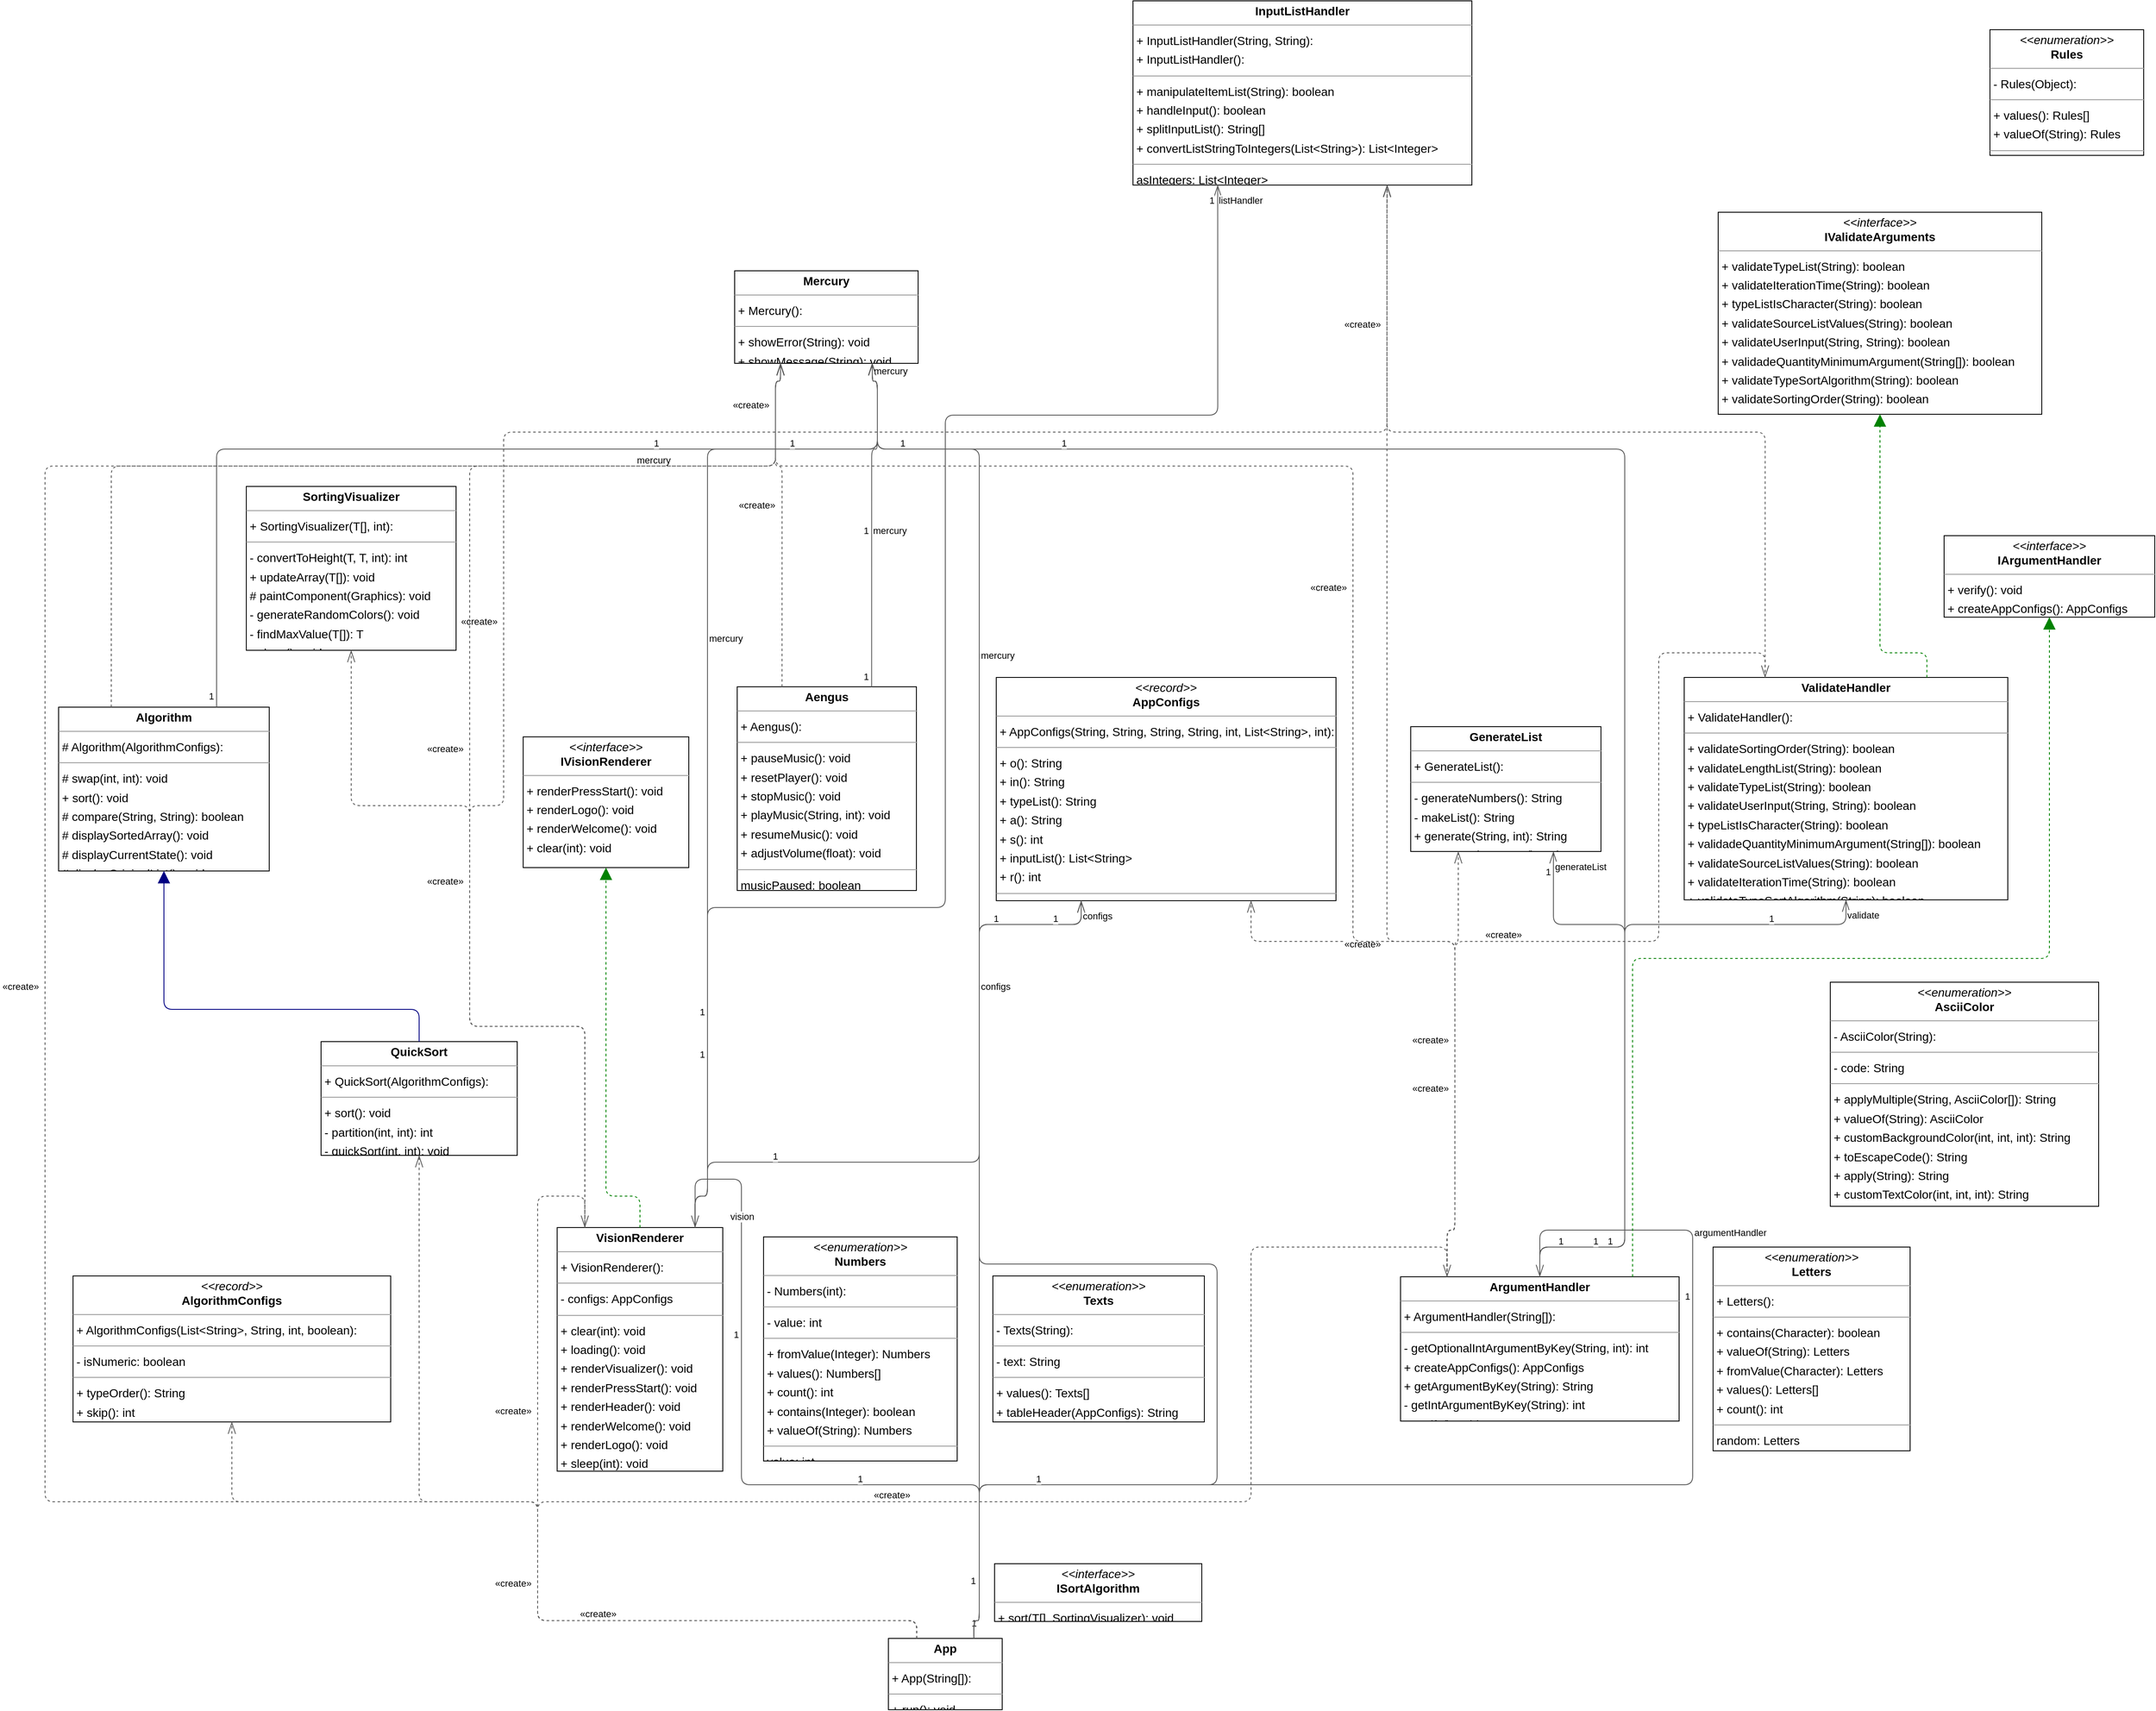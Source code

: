 <mxGraphModel dx="0" dy="0" grid="1" gridSize="10" guides="1" tooltips="1" connect="1" arrows="1" fold="1" page="0" pageScale="1" background="none" math="0" shadow="0">
  <root>
    <mxCell id="0" />
    <mxCell id="1" parent="0" />
    <mxCell id="node6" parent="1" vertex="1" value="&lt;p style=&quot;margin:0px;margin-top:4px;text-align:center;&quot;&gt;&lt;b&gt;Aengus&lt;/b&gt;&lt;/p&gt;&lt;hr size=&quot;1&quot;/&gt;&lt;p style=&quot;margin:0 0 0 4px;line-height:1.6;&quot;&gt;+ Aengus(): &lt;/p&gt;&lt;hr size=&quot;1&quot;/&gt;&lt;p style=&quot;margin:0 0 0 4px;line-height:1.6;&quot;&gt;+ pauseMusic(): void&lt;br/&gt;+ resetPlayer(): void&lt;br/&gt;+ stopMusic(): void&lt;br/&gt;+ playMusic(String, int): void&lt;br/&gt;+ resumeMusic(): void&lt;br/&gt;+ adjustVolume(float): void&lt;/p&gt;&lt;hr size=&quot;1&quot;/&gt;&lt;p style=&quot;margin:0 0 0 4px;line-height:1.6;&quot;&gt; musicPaused: boolean&lt;br/&gt; musicPlaying: boolean&lt;/p&gt;" style="verticalAlign=top;align=left;overflow=fill;fontSize=14;fontFamily=Helvetica;html=1;rounded=0;shadow=0;comic=0;labelBackgroundColor=none;strokeWidth=1;">
      <mxGeometry x="599" y="665" width="211" height="240" as="geometry" />
    </mxCell>
    <mxCell id="node12" parent="1" vertex="1" value="&lt;p style=&quot;margin:0px;margin-top:4px;text-align:center;&quot;&gt;&lt;b&gt;Algorithm&lt;/b&gt;&lt;/p&gt;&lt;hr size=&quot;1&quot;/&gt;&lt;p style=&quot;margin:0 0 0 4px;line-height:1.6;&quot;&gt;# Algorithm(AlgorithmConfigs): &lt;/p&gt;&lt;hr size=&quot;1&quot;/&gt;&lt;p style=&quot;margin:0 0 0 4px;line-height:1.6;&quot;&gt;# swap(int, int): void&lt;br/&gt;+ sort(): void&lt;br/&gt;# compare(String, String): boolean&lt;br/&gt;# displaySortedArray(): void&lt;br/&gt;# displayCurrentState(): void&lt;br/&gt;# displayOriginalList(): void&lt;/p&gt;" style="verticalAlign=top;align=left;overflow=fill;fontSize=14;fontFamily=Helvetica;html=1;rounded=0;shadow=0;comic=0;labelBackgroundColor=none;strokeWidth=1;">
      <mxGeometry x="-200" y="689" width="248" height="193" as="geometry" />
    </mxCell>
    <mxCell id="node13" parent="1" vertex="1" value="&lt;p style=&quot;margin:0px;margin-top:4px;text-align:center;&quot;&gt;&lt;i&gt;&amp;lt;&amp;lt;record&amp;gt;&amp;gt;&lt;/i&gt;&lt;br/&gt;&lt;b&gt;AlgorithmConfigs&lt;/b&gt;&lt;/p&gt;&lt;hr size=&quot;1&quot;/&gt;&lt;p style=&quot;margin:0 0 0 4px;line-height:1.6;&quot;&gt;+ AlgorithmConfigs(List&amp;lt;String&amp;gt;, String, int, boolean): &lt;/p&gt;&lt;hr size=&quot;1&quot;/&gt;&lt;p style=&quot;margin:0 0 0 4px;line-height:1.6;&quot;&gt;- isNumeric: boolean&lt;/p&gt;&lt;hr size=&quot;1&quot;/&gt;&lt;p style=&quot;margin:0 0 0 4px;line-height:1.6;&quot;&gt;+ typeOrder(): String&lt;br/&gt;+ skip(): int&lt;br/&gt;+ elements(): List&amp;lt;String&amp;gt;&lt;/p&gt;&lt;hr size=&quot;1&quot;/&gt;&lt;p style=&quot;margin:0 0 0 4px;line-height:1.6;&quot;&gt; isNumeric: boolean&lt;/p&gt;" style="verticalAlign=top;align=left;overflow=fill;fontSize=14;fontFamily=Helvetica;html=1;rounded=0;shadow=0;comic=0;labelBackgroundColor=none;strokeWidth=1;">
      <mxGeometry x="-183" y="1359" width="374" height="172" as="geometry" />
    </mxCell>
    <mxCell id="node5" parent="1" vertex="1" value="&lt;p style=&quot;margin:0px;margin-top:4px;text-align:center;&quot;&gt;&lt;b&gt;App&lt;/b&gt;&lt;/p&gt;&lt;hr size=&quot;1&quot;/&gt;&lt;p style=&quot;margin:0 0 0 4px;line-height:1.6;&quot;&gt;+ App(String[]): &lt;/p&gt;&lt;hr size=&quot;1&quot;/&gt;&lt;p style=&quot;margin:0 0 0 4px;line-height:1.6;&quot;&gt;+ run(): void&lt;/p&gt;" style="verticalAlign=top;align=left;overflow=fill;fontSize=14;fontFamily=Helvetica;html=1;rounded=0;shadow=0;comic=0;labelBackgroundColor=none;strokeWidth=1;">
      <mxGeometry x="777" y="1786" width="134" height="84" as="geometry" />
    </mxCell>
    <mxCell id="node10" parent="1" vertex="1" value="&lt;p style=&quot;margin:0px;margin-top:4px;text-align:center;&quot;&gt;&lt;i&gt;&amp;lt;&amp;lt;record&amp;gt;&amp;gt;&lt;/i&gt;&lt;br/&gt;&lt;b&gt;AppConfigs&lt;/b&gt;&lt;/p&gt;&lt;hr size=&quot;1&quot;/&gt;&lt;p style=&quot;margin:0 0 0 4px;line-height:1.6;&quot;&gt;+ AppConfigs(String, String, String, String, int, List&amp;lt;String&amp;gt;, int): &lt;/p&gt;&lt;hr size=&quot;1&quot;/&gt;&lt;p style=&quot;margin:0 0 0 4px;line-height:1.6;&quot;&gt;+ o(): String&lt;br/&gt;+ in(): String&lt;br/&gt;+ typeList(): String&lt;br/&gt;+ a(): String&lt;br/&gt;+ s(): int&lt;br/&gt;+ inputList(): List&amp;lt;String&amp;gt;&lt;br/&gt;+ r(): int&lt;/p&gt;&lt;hr size=&quot;1&quot;/&gt;&lt;p style=&quot;margin:0 0 0 4px;line-height:1.6;&quot;&gt; typeListName: String&lt;br/&gt; algorithmName: String&lt;/p&gt;" style="verticalAlign=top;align=left;overflow=fill;fontSize=14;fontFamily=Helvetica;html=1;rounded=0;shadow=0;comic=0;labelBackgroundColor=none;strokeWidth=1;">
      <mxGeometry x="904" y="654" width="400" height="263" as="geometry" />
    </mxCell>
    <mxCell id="node9" parent="1" vertex="1" value="&lt;p style=&quot;margin:0px;margin-top:4px;text-align:center;&quot;&gt;&lt;b&gt;ArgumentHandler&lt;/b&gt;&lt;/p&gt;&lt;hr size=&quot;1&quot;/&gt;&lt;p style=&quot;margin:0 0 0 4px;line-height:1.6;&quot;&gt;+ ArgumentHandler(String[]): &lt;/p&gt;&lt;hr size=&quot;1&quot;/&gt;&lt;p style=&quot;margin:0 0 0 4px;line-height:1.6;&quot;&gt;- getOptionalIntArgumentByKey(String, int): int&lt;br/&gt;+ createAppConfigs(): AppConfigs&lt;br/&gt;+ getArgumentByKey(String): String&lt;br/&gt;- getIntArgumentByKey(String): int&lt;br/&gt;+ verify(): void&lt;/p&gt;" style="verticalAlign=top;align=left;overflow=fill;fontSize=14;fontFamily=Helvetica;html=1;rounded=0;shadow=0;comic=0;labelBackgroundColor=none;strokeWidth=1;">
      <mxGeometry x="1380" y="1360" width="328" height="170" as="geometry" />
    </mxCell>
    <mxCell id="node3" parent="1" vertex="1" value="&lt;p style=&quot;margin:0px;margin-top:4px;text-align:center;&quot;&gt;&lt;i&gt;&amp;lt;&amp;lt;enumeration&amp;gt;&amp;gt;&lt;/i&gt;&lt;br/&gt;&lt;b&gt;AsciiColor&lt;/b&gt;&lt;/p&gt;&lt;hr size=&quot;1&quot;/&gt;&lt;p style=&quot;margin:0 0 0 4px;line-height:1.6;&quot;&gt;- AsciiColor(String): &lt;/p&gt;&lt;hr size=&quot;1&quot;/&gt;&lt;p style=&quot;margin:0 0 0 4px;line-height:1.6;&quot;&gt;- code: String&lt;/p&gt;&lt;hr size=&quot;1&quot;/&gt;&lt;p style=&quot;margin:0 0 0 4px;line-height:1.6;&quot;&gt;+ applyMultiple(String, AsciiColor[]): String&lt;br/&gt;+ valueOf(String): AsciiColor&lt;br/&gt;+ customBackgroundColor(int, int, int): String&lt;br/&gt;+ toEscapeCode(): String&lt;br/&gt;+ apply(String): String&lt;br/&gt;+ customTextColor(int, int, int): String&lt;br/&gt;+ values(): AsciiColor[]&lt;/p&gt;&lt;hr size=&quot;1&quot;/&gt;&lt;p style=&quot;margin:0 0 0 4px;line-height:1.6;&quot;&gt; code: String&lt;/p&gt;" style="verticalAlign=top;align=left;overflow=fill;fontSize=14;fontFamily=Helvetica;html=1;rounded=0;shadow=0;comic=0;labelBackgroundColor=none;strokeWidth=1;">
      <mxGeometry x="1886" y="1013" width="316" height="264" as="geometry" />
    </mxCell>
    <mxCell id="node18" parent="1" vertex="1" value="&lt;p style=&quot;margin:0px;margin-top:4px;text-align:center;&quot;&gt;&lt;b&gt;GenerateList&lt;/b&gt;&lt;/p&gt;&lt;hr size=&quot;1&quot;/&gt;&lt;p style=&quot;margin:0 0 0 4px;line-height:1.6;&quot;&gt;+ GenerateList(): &lt;/p&gt;&lt;hr size=&quot;1&quot;/&gt;&lt;p style=&quot;margin:0 0 0 4px;line-height:1.6;&quot;&gt;- generateNumbers(): String&lt;br/&gt;- makeList(): String&lt;br/&gt;+ generate(String, int): String&lt;br/&gt;- generateCharacters(): String&lt;/p&gt;" style="verticalAlign=top;align=left;overflow=fill;fontSize=14;fontFamily=Helvetica;html=1;rounded=0;shadow=0;comic=0;labelBackgroundColor=none;strokeWidth=1;">
      <mxGeometry x="1392" y="712" width="224" height="147" as="geometry" />
    </mxCell>
    <mxCell id="node15" parent="1" vertex="1" value="&lt;p style=&quot;margin:0px;margin-top:4px;text-align:center;&quot;&gt;&lt;i&gt;&amp;lt;&amp;lt;interface&amp;gt;&amp;gt;&lt;/i&gt;&lt;br/&gt;&lt;b&gt;IArgumentHandler&lt;/b&gt;&lt;/p&gt;&lt;hr size=&quot;1&quot;/&gt;&lt;p style=&quot;margin:0 0 0 4px;line-height:1.6;&quot;&gt;+ verify(): void&lt;br/&gt;+ createAppConfigs(): AppConfigs&lt;/p&gt;" style="verticalAlign=top;align=left;overflow=fill;fontSize=14;fontFamily=Helvetica;html=1;rounded=0;shadow=0;comic=0;labelBackgroundColor=none;strokeWidth=1;">
      <mxGeometry x="2020" y="487" width="248" height="96" as="geometry" />
    </mxCell>
    <mxCell id="node19" parent="1" vertex="1" value="&lt;p style=&quot;margin:0px;margin-top:4px;text-align:center;&quot;&gt;&lt;i&gt;&amp;lt;&amp;lt;interface&amp;gt;&amp;gt;&lt;/i&gt;&lt;br/&gt;&lt;b&gt;ISortAlgorithm&lt;T&gt;&lt;/b&gt;&lt;/p&gt;&lt;hr size=&quot;1&quot;/&gt;&lt;p style=&quot;margin:0 0 0 4px;line-height:1.6;&quot;&gt;+ sort(T[], SortingVisualizer): void&lt;/p&gt;" style="verticalAlign=top;align=left;overflow=fill;fontSize=14;fontFamily=Helvetica;html=1;rounded=0;shadow=0;comic=0;labelBackgroundColor=none;strokeWidth=1;">
      <mxGeometry x="902" y="1698" width="244" height="68" as="geometry" />
    </mxCell>
    <mxCell id="node1" parent="1" vertex="1" value="&lt;p style=&quot;margin:0px;margin-top:4px;text-align:center;&quot;&gt;&lt;i&gt;&amp;lt;&amp;lt;interface&amp;gt;&amp;gt;&lt;/i&gt;&lt;br/&gt;&lt;b&gt;IValidateArguments&lt;/b&gt;&lt;/p&gt;&lt;hr size=&quot;1&quot;/&gt;&lt;p style=&quot;margin:0 0 0 4px;line-height:1.6;&quot;&gt;+ validateTypeList(String): boolean&lt;br/&gt;+ validateIterationTime(String): boolean&lt;br/&gt;+ typeListIsCharacter(String): boolean&lt;br/&gt;+ validateSourceListValues(String): boolean&lt;br/&gt;+ validateUserInput(String, String): boolean&lt;br/&gt;+ validadeQuantityMinimumArgument(String[]): boolean&lt;br/&gt;+ validateTypeSortAlgorithm(String): boolean&lt;br/&gt;+ validateSortingOrder(String): boolean&lt;br/&gt;+ validateLengthList(String): boolean&lt;/p&gt;" style="verticalAlign=top;align=left;overflow=fill;fontSize=14;fontFamily=Helvetica;html=1;rounded=0;shadow=0;comic=0;labelBackgroundColor=none;strokeWidth=1;">
      <mxGeometry x="1754" y="106" width="381" height="238" as="geometry" />
    </mxCell>
    <mxCell id="node7" parent="1" vertex="1" value="&lt;p style=&quot;margin:0px;margin-top:4px;text-align:center;&quot;&gt;&lt;i&gt;&amp;lt;&amp;lt;interface&amp;gt;&amp;gt;&lt;/i&gt;&lt;br/&gt;&lt;b&gt;IVisionRenderer&lt;/b&gt;&lt;/p&gt;&lt;hr size=&quot;1&quot;/&gt;&lt;p style=&quot;margin:0 0 0 4px;line-height:1.6;&quot;&gt;+ renderPressStart(): void&lt;br/&gt;+ renderLogo(): void&lt;br/&gt;+ renderWelcome(): void&lt;br/&gt;+ clear(int): void&lt;/p&gt;" style="verticalAlign=top;align=left;overflow=fill;fontSize=14;fontFamily=Helvetica;html=1;rounded=0;shadow=0;comic=0;labelBackgroundColor=none;strokeWidth=1;">
      <mxGeometry x="347" y="724" width="195" height="154" as="geometry" />
    </mxCell>
    <mxCell id="node17" parent="1" vertex="1" value="&lt;p style=&quot;margin:0px;margin-top:4px;text-align:center;&quot;&gt;&lt;b&gt;InputListHandler&lt;/b&gt;&lt;/p&gt;&lt;hr size=&quot;1&quot;/&gt;&lt;p style=&quot;margin:0 0 0 4px;line-height:1.6;&quot;&gt;+ InputListHandler(String, String): &lt;br/&gt;+ InputListHandler(): &lt;/p&gt;&lt;hr size=&quot;1&quot;/&gt;&lt;p style=&quot;margin:0 0 0 4px;line-height:1.6;&quot;&gt;+ manipulateItemList(String): boolean&lt;br/&gt;+ handleInput(): boolean&lt;br/&gt;+ splitInputList(): String[]&lt;br/&gt;+ convertListStringToIntegers(List&amp;lt;String&amp;gt;): List&amp;lt;Integer&amp;gt;&lt;/p&gt;&lt;hr size=&quot;1&quot;/&gt;&lt;p style=&quot;margin:0 0 0 4px;line-height:1.6;&quot;&gt; asIntegers: List&amp;lt;Integer&amp;gt;&lt;br/&gt; asString: List&amp;lt;String&amp;gt;&lt;/p&gt;" style="verticalAlign=top;align=left;overflow=fill;fontSize=14;fontFamily=Helvetica;html=1;rounded=0;shadow=0;comic=0;labelBackgroundColor=none;strokeWidth=1;">
      <mxGeometry x="1065" y="-143" width="399" height="217" as="geometry" />
    </mxCell>
    <mxCell id="node4" parent="1" vertex="1" value="&lt;p style=&quot;margin:0px;margin-top:4px;text-align:center;&quot;&gt;&lt;i&gt;&amp;lt;&amp;lt;enumeration&amp;gt;&amp;gt;&lt;/i&gt;&lt;br/&gt;&lt;b&gt;Letters&lt;/b&gt;&lt;/p&gt;&lt;hr size=&quot;1&quot;/&gt;&lt;p style=&quot;margin:0 0 0 4px;line-height:1.6;&quot;&gt;+ Letters(): &lt;/p&gt;&lt;hr size=&quot;1&quot;/&gt;&lt;p style=&quot;margin:0 0 0 4px;line-height:1.6;&quot;&gt;+ contains(Character): boolean&lt;br/&gt;+ valueOf(String): Letters&lt;br/&gt;+ fromValue(Character): Letters&lt;br/&gt;+ values(): Letters[]&lt;br/&gt;+ count(): int&lt;/p&gt;&lt;hr size=&quot;1&quot;/&gt;&lt;p style=&quot;margin:0 0 0 4px;line-height:1.6;&quot;&gt; random: Letters&lt;br/&gt; array: Letters[]&lt;br/&gt; value: Character&lt;/p&gt;" style="verticalAlign=top;align=left;overflow=fill;fontSize=14;fontFamily=Helvetica;html=1;rounded=0;shadow=0;comic=0;labelBackgroundColor=none;strokeWidth=1;">
      <mxGeometry x="1748" y="1325" width="232" height="240" as="geometry" />
    </mxCell>
    <mxCell id="node11" parent="1" vertex="1" value="&lt;p style=&quot;margin:0px;margin-top:4px;text-align:center;&quot;&gt;&lt;b&gt;Mercury&lt;/b&gt;&lt;/p&gt;&lt;hr size=&quot;1&quot;/&gt;&lt;p style=&quot;margin:0 0 0 4px;line-height:1.6;&quot;&gt;+ Mercury(): &lt;/p&gt;&lt;hr size=&quot;1&quot;/&gt;&lt;p style=&quot;margin:0 0 0 4px;line-height:1.6;&quot;&gt;+ showError(String): void&lt;br/&gt;+ showMessage(String): void&lt;/p&gt;" style="verticalAlign=top;align=left;overflow=fill;fontSize=14;fontFamily=Helvetica;html=1;rounded=0;shadow=0;comic=0;labelBackgroundColor=none;strokeWidth=1;">
      <mxGeometry x="596" y="175" width="216" height="109" as="geometry" />
    </mxCell>
    <mxCell id="node20" parent="1" vertex="1" value="&lt;p style=&quot;margin:0px;margin-top:4px;text-align:center;&quot;&gt;&lt;i&gt;&amp;lt;&amp;lt;enumeration&amp;gt;&amp;gt;&lt;/i&gt;&lt;br/&gt;&lt;b&gt;Numbers&lt;/b&gt;&lt;/p&gt;&lt;hr size=&quot;1&quot;/&gt;&lt;p style=&quot;margin:0 0 0 4px;line-height:1.6;&quot;&gt;- Numbers(int): &lt;/p&gt;&lt;hr size=&quot;1&quot;/&gt;&lt;p style=&quot;margin:0 0 0 4px;line-height:1.6;&quot;&gt;- value: int&lt;/p&gt;&lt;hr size=&quot;1&quot;/&gt;&lt;p style=&quot;margin:0 0 0 4px;line-height:1.6;&quot;&gt;+ fromValue(Integer): Numbers&lt;br/&gt;+ values(): Numbers[]&lt;br/&gt;+ count(): int&lt;br/&gt;+ contains(Integer): boolean&lt;br/&gt;+ valueOf(String): Numbers&lt;/p&gt;&lt;hr size=&quot;1&quot;/&gt;&lt;p style=&quot;margin:0 0 0 4px;line-height:1.6;&quot;&gt; value: int&lt;br/&gt; array: Numbers[]&lt;br/&gt; random: Numbers&lt;/p&gt;" style="verticalAlign=top;align=left;overflow=fill;fontSize=14;fontFamily=Helvetica;html=1;rounded=0;shadow=0;comic=0;labelBackgroundColor=none;strokeWidth=1;">
      <mxGeometry x="630" y="1313" width="228" height="264" as="geometry" />
    </mxCell>
    <mxCell id="node2" parent="1" vertex="1" value="&lt;p style=&quot;margin:0px;margin-top:4px;text-align:center;&quot;&gt;&lt;b&gt;QuickSort&lt;/b&gt;&lt;/p&gt;&lt;hr size=&quot;1&quot;/&gt;&lt;p style=&quot;margin:0 0 0 4px;line-height:1.6;&quot;&gt;+ QuickSort(AlgorithmConfigs): &lt;/p&gt;&lt;hr size=&quot;1&quot;/&gt;&lt;p style=&quot;margin:0 0 0 4px;line-height:1.6;&quot;&gt;+ sort(): void&lt;br/&gt;- partition(int, int): int&lt;br/&gt;- quickSort(int, int): void&lt;/p&gt;" style="verticalAlign=top;align=left;overflow=fill;fontSize=14;fontFamily=Helvetica;html=1;rounded=0;shadow=0;comic=0;labelBackgroundColor=none;strokeWidth=1;">
      <mxGeometry x="109" y="1083" width="231" height="134" as="geometry" />
    </mxCell>
    <mxCell id="node16" parent="1" vertex="1" value="&lt;p style=&quot;margin:0px;margin-top:4px;text-align:center;&quot;&gt;&lt;i&gt;&amp;lt;&amp;lt;enumeration&amp;gt;&amp;gt;&lt;/i&gt;&lt;br/&gt;&lt;b&gt;Rules&lt;/b&gt;&lt;/p&gt;&lt;hr size=&quot;1&quot;/&gt;&lt;p style=&quot;margin:0 0 0 4px;line-height:1.6;&quot;&gt;- Rules(Object): &lt;/p&gt;&lt;hr size=&quot;1&quot;/&gt;&lt;p style=&quot;margin:0 0 0 4px;line-height:1.6;&quot;&gt;+ values(): Rules[]&lt;br/&gt;+ valueOf(String): Rules&lt;/p&gt;&lt;hr size=&quot;1&quot;/&gt;&lt;p style=&quot;margin:0 0 0 4px;line-height:1.6;&quot;&gt; text: String&lt;br/&gt; int: int&lt;/p&gt;" style="verticalAlign=top;align=left;overflow=fill;fontSize=14;fontFamily=Helvetica;html=1;rounded=0;shadow=0;comic=0;labelBackgroundColor=none;strokeWidth=1;">
      <mxGeometry x="2074" y="-109" width="181" height="148" as="geometry" />
    </mxCell>
    <mxCell id="node0" parent="1" vertex="1" value="&lt;p style=&quot;margin:0px;margin-top:4px;text-align:center;&quot;&gt;&lt;b&gt;SortingVisualizer&lt;T&gt;&lt;/b&gt;&lt;/p&gt;&lt;hr size=&quot;1&quot;/&gt;&lt;p style=&quot;margin:0 0 0 4px;line-height:1.6;&quot;&gt;+ SortingVisualizer(T[], int): &lt;/p&gt;&lt;hr size=&quot;1&quot;/&gt;&lt;p style=&quot;margin:0 0 0 4px;line-height:1.6;&quot;&gt;- convertToHeight(T, T, int): int&lt;br/&gt;+ updateArray(T[]): void&lt;br/&gt;# paintComponent(Graphics): void&lt;br/&gt;- generateRandomColors(): void&lt;br/&gt;- findMaxValue(T[]): T&lt;br/&gt;+ draw(): void&lt;/p&gt;" style="verticalAlign=top;align=left;overflow=fill;fontSize=14;fontFamily=Helvetica;html=1;rounded=0;shadow=0;comic=0;labelBackgroundColor=none;strokeWidth=1;">
      <mxGeometry x="21" y="429" width="247" height="193" as="geometry" />
    </mxCell>
    <mxCell id="node21" parent="1" vertex="1" value="&lt;p style=&quot;margin:0px;margin-top:4px;text-align:center;&quot;&gt;&lt;i&gt;&amp;lt;&amp;lt;enumeration&amp;gt;&amp;gt;&lt;/i&gt;&lt;br/&gt;&lt;b&gt;Texts&lt;/b&gt;&lt;/p&gt;&lt;hr size=&quot;1&quot;/&gt;&lt;p style=&quot;margin:0 0 0 4px;line-height:1.6;&quot;&gt;- Texts(String): &lt;/p&gt;&lt;hr size=&quot;1&quot;/&gt;&lt;p style=&quot;margin:0 0 0 4px;line-height:1.6;&quot;&gt;- text: String&lt;/p&gt;&lt;hr size=&quot;1&quot;/&gt;&lt;p style=&quot;margin:0 0 0 4px;line-height:1.6;&quot;&gt;+ values(): Texts[]&lt;br/&gt;+ tableHeader(AppConfigs): String&lt;br/&gt;+ valueOf(String): Texts&lt;/p&gt;&lt;hr size=&quot;1&quot;/&gt;&lt;p style=&quot;margin:0 0 0 4px;line-height:1.6;&quot;&gt; text: String&lt;/p&gt;" style="verticalAlign=top;align=left;overflow=fill;fontSize=14;fontFamily=Helvetica;html=1;rounded=0;shadow=0;comic=0;labelBackgroundColor=none;strokeWidth=1;">
      <mxGeometry x="900" y="1359" width="249" height="172" as="geometry" />
    </mxCell>
    <mxCell id="node8" parent="1" vertex="1" value="&lt;p style=&quot;margin:0px;margin-top:4px;text-align:center;&quot;&gt;&lt;b&gt;ValidateHandler&lt;/b&gt;&lt;/p&gt;&lt;hr size=&quot;1&quot;/&gt;&lt;p style=&quot;margin:0 0 0 4px;line-height:1.6;&quot;&gt;+ ValidateHandler(): &lt;/p&gt;&lt;hr size=&quot;1&quot;/&gt;&lt;p style=&quot;margin:0 0 0 4px;line-height:1.6;&quot;&gt;+ validateSortingOrder(String): boolean&lt;br/&gt;+ validateLengthList(String): boolean&lt;br/&gt;+ validateTypeList(String): boolean&lt;br/&gt;+ validateUserInput(String, String): boolean&lt;br/&gt;+ typeListIsCharacter(String): boolean&lt;br/&gt;+ validadeQuantityMinimumArgument(String[]): boolean&lt;br/&gt;+ validateSourceListValues(String): boolean&lt;br/&gt;+ validateIterationTime(String): boolean&lt;br/&gt;+ validateTypeSortAlgorithm(String): boolean&lt;/p&gt;" style="verticalAlign=top;align=left;overflow=fill;fontSize=14;fontFamily=Helvetica;html=1;rounded=0;shadow=0;comic=0;labelBackgroundColor=none;strokeWidth=1;">
      <mxGeometry x="1714" y="654" width="381" height="262" as="geometry" />
    </mxCell>
    <mxCell id="node14" parent="1" vertex="1" value="&lt;p style=&quot;margin:0px;margin-top:4px;text-align:center;&quot;&gt;&lt;b&gt;VisionRenderer&lt;/b&gt;&lt;/p&gt;&lt;hr size=&quot;1&quot;/&gt;&lt;p style=&quot;margin:0 0 0 4px;line-height:1.6;&quot;&gt;+ VisionRenderer(): &lt;/p&gt;&lt;hr size=&quot;1&quot;/&gt;&lt;p style=&quot;margin:0 0 0 4px;line-height:1.6;&quot;&gt;- configs: AppConfigs&lt;/p&gt;&lt;hr size=&quot;1&quot;/&gt;&lt;p style=&quot;margin:0 0 0 4px;line-height:1.6;&quot;&gt;+ clear(int): void&lt;br/&gt;+ loading(): void&lt;br/&gt;+ renderVisualizer(): void&lt;br/&gt;+ renderPressStart(): void&lt;br/&gt;+ renderHeader(): void&lt;br/&gt;+ renderWelcome(): void&lt;br/&gt;+ renderLogo(): void&lt;br/&gt;+ sleep(int): void&lt;/p&gt;&lt;hr size=&quot;1&quot;/&gt;&lt;p style=&quot;margin:0 0 0 4px;line-height:1.6;&quot;&gt; configs: AppConfigs&lt;/p&gt;" style="verticalAlign=top;align=left;overflow=fill;fontSize=14;fontFamily=Helvetica;html=1;rounded=0;shadow=0;comic=0;labelBackgroundColor=none;strokeWidth=1;">
      <mxGeometry x="387" y="1302" width="195" height="287" as="geometry" />
    </mxCell>
    <mxCell id="edge12" edge="1" value="" parent="1" source="node6" target="node11" style="html=1;rounded=1;edgeStyle=orthogonalEdgeStyle;dashed=0;startArrow=diamondThinstartSize=12;endArrow=openThin;endSize=12;strokeColor=#595959;exitX=0.750;exitY=0.000;exitDx=0;exitDy=0;entryX=0.750;entryY=1.000;entryDx=0;entryDy=0;">
      <mxGeometry width="50" height="50" relative="1" as="geometry">
        <Array as="points">
          <mxPoint x="757" y="385" />
          <mxPoint x="764" y="385" />
          <mxPoint x="764" y="305" />
          <mxPoint x="758" y="305" />
        </Array>
      </mxGeometry>
    </mxCell>
    <mxCell id="label72" parent="edge12" vertex="1" connectable="0" value="1" style="edgeLabel;resizable=0;html=1;align=left;verticalAlign=top;strokeColor=default;">
      <mxGeometry x="746" y="640" as="geometry" />
    </mxCell>
    <mxCell id="label76" parent="edge12" vertex="1" connectable="0" value="1" style="edgeLabel;resizable=0;html=1;align=left;verticalAlign=top;strokeColor=default;">
      <mxGeometry x="746" y="468" as="geometry" />
    </mxCell>
    <mxCell id="label77" parent="edge12" vertex="1" connectable="0" value="mercury" style="edgeLabel;resizable=0;html=1;align=left;verticalAlign=top;strokeColor=default;">
      <mxGeometry x="757" y="468" as="geometry" />
    </mxCell>
    <mxCell id="edge28" edge="1" value="" parent="1" source="node6" target="node11" style="html=1;rounded=1;edgeStyle=orthogonalEdgeStyle;dashed=1;startArrow=none;endArrow=openThin;endSize=12;strokeColor=#595959;exitX=0.250;exitY=0.000;exitDx=0;exitDy=0;entryX=0.250;entryY=1.000;entryDx=0;entryDy=0;">
      <mxGeometry width="50" height="50" relative="1" as="geometry">
        <Array as="points">
          <mxPoint x="651" y="405" />
          <mxPoint x="644" y="405" />
          <mxPoint x="644" y="305" />
          <mxPoint x="650" y="305" />
        </Array>
      </mxGeometry>
    </mxCell>
    <mxCell id="label170" parent="edge28" vertex="1" connectable="0" value="«create»" style="edgeLabel;resizable=0;html=1;align=left;verticalAlign=top;strokeColor=default;">
      <mxGeometry x="599" y="438" as="geometry" />
    </mxCell>
    <mxCell id="edge10" edge="1" value="" parent="1" source="node12" target="node11" style="html=1;rounded=1;edgeStyle=orthogonalEdgeStyle;dashed=0;startArrow=diamondThinstartSize=12;endArrow=openThin;endSize=12;strokeColor=#595959;exitX=0.750;exitY=0.000;exitDx=0;exitDy=0;entryX=0.750;entryY=1.000;entryDx=0;entryDy=0;">
      <mxGeometry width="50" height="50" relative="1" as="geometry">
        <Array as="points">
          <mxPoint x="-14" y="385" />
          <mxPoint x="764" y="385" />
          <mxPoint x="764" y="305" />
          <mxPoint x="758" y="305" />
        </Array>
      </mxGeometry>
    </mxCell>
    <mxCell id="label60" parent="edge10" vertex="1" connectable="0" value="1" style="edgeLabel;resizable=0;html=1;align=left;verticalAlign=top;strokeColor=default;">
      <mxGeometry x="-25" y="663" as="geometry" />
    </mxCell>
    <mxCell id="label64" parent="edge10" vertex="1" connectable="0" value="1" style="edgeLabel;resizable=0;html=1;align=left;verticalAlign=top;strokeColor=default;">
      <mxGeometry x="499" y="365" as="geometry" />
    </mxCell>
    <mxCell id="label65" parent="edge10" vertex="1" connectable="0" value="mercury" style="edgeLabel;resizable=0;html=1;align=left;verticalAlign=top;strokeColor=default;">
      <mxGeometry x="479" y="385" as="geometry" />
    </mxCell>
    <mxCell id="edge30" edge="1" value="" parent="1" source="node12" target="node11" style="html=1;rounded=1;edgeStyle=orthogonalEdgeStyle;dashed=1;startArrow=none;endArrow=openThin;endSize=12;strokeColor=#595959;exitX=0.250;exitY=0.000;exitDx=0;exitDy=0;entryX=0.250;entryY=1.000;entryDx=0;entryDy=0;">
      <mxGeometry width="50" height="50" relative="1" as="geometry">
        <Array as="points">
          <mxPoint x="-138" y="405" />
          <mxPoint x="644" y="405" />
          <mxPoint x="644" y="305" />
          <mxPoint x="650" y="305" />
        </Array>
      </mxGeometry>
    </mxCell>
    <mxCell id="label182" parent="edge30" vertex="1" connectable="0" value="«create»" style="edgeLabel;resizable=0;html=1;align=left;verticalAlign=top;strokeColor=default;">
      <mxGeometry x="592" y="320" as="geometry" />
    </mxCell>
    <mxCell id="edge14" edge="1" value="" parent="1" source="node5" target="node13" style="html=1;rounded=1;edgeStyle=orthogonalEdgeStyle;dashed=1;startArrow=none;endArrow=openThin;endSize=12;strokeColor=#595959;exitX=0.250;exitY=0.001;exitDx=0;exitDy=0;entryX=0.500;entryY=1.000;entryDx=0;entryDy=0;">
      <mxGeometry width="50" height="50" relative="1" as="geometry">
        <Array as="points">
          <mxPoint x="811" y="1765" />
          <mxPoint x="364" y="1765" />
          <mxPoint x="364" y="1625" />
          <mxPoint x="4" y="1625" />
        </Array>
      </mxGeometry>
    </mxCell>
    <mxCell id="label86" parent="edge14" vertex="1" connectable="0" value="«create»" style="edgeLabel;resizable=0;html=1;align=left;verticalAlign=top;strokeColor=default;">
      <mxGeometry x="412" y="1744" as="geometry" />
    </mxCell>
    <mxCell id="edge13" edge="1" value="" parent="1" source="node5" target="node10" style="html=1;rounded=1;edgeStyle=orthogonalEdgeStyle;dashed=0;startArrow=diamondThinstartSize=12;endArrow=openThin;endSize=12;strokeColor=#595959;exitX=0.750;exitY=0.001;exitDx=0;exitDy=0;entryX=0.250;entryY=1.000;entryDx=0;entryDy=0;">
      <mxGeometry width="50" height="50" relative="1" as="geometry">
        <Array as="points">
          <mxPoint x="878" y="1765" />
          <mxPoint x="884" y="1765" />
          <mxPoint x="884" y="945" />
          <mxPoint x="1004" y="945" />
        </Array>
      </mxGeometry>
    </mxCell>
    <mxCell id="label78" parent="edge13" vertex="1" connectable="0" value="1" style="edgeLabel;resizable=0;html=1;align=left;verticalAlign=top;strokeColor=default;">
      <mxGeometry x="873" y="1755" as="geometry" />
    </mxCell>
    <mxCell id="label82" parent="edge13" vertex="1" connectable="0" value="1" style="edgeLabel;resizable=0;html=1;align=left;verticalAlign=top;strokeColor=default;">
      <mxGeometry x="899" y="925" as="geometry" />
    </mxCell>
    <mxCell id="label83" parent="edge13" vertex="1" connectable="0" value="configs" style="edgeLabel;resizable=0;html=1;align=left;verticalAlign=top;strokeColor=default;">
      <mxGeometry x="1004" y="922" as="geometry" />
    </mxCell>
    <mxCell id="edge18" edge="1" value="" parent="1" source="node5" target="node9" style="html=1;rounded=1;edgeStyle=orthogonalEdgeStyle;dashed=1;startArrow=none;endArrow=openThin;endSize=12;strokeColor=#595959;exitX=0.250;exitY=0.001;exitDx=0;exitDy=0;entryX=0.167;entryY=0.000;entryDx=0;entryDy=0;">
      <mxGeometry width="50" height="50" relative="1" as="geometry">
        <Array as="points">
          <mxPoint x="811" y="1765" />
          <mxPoint x="364" y="1765" />
          <mxPoint x="364" y="1625" />
          <mxPoint x="1204" y="1625" />
          <mxPoint x="1204" y="1325" />
          <mxPoint x="1435" y="1325" />
        </Array>
      </mxGeometry>
    </mxCell>
    <mxCell id="label110" parent="edge18" vertex="1" connectable="0" value="«create»" style="edgeLabel;resizable=0;html=1;align=left;verticalAlign=top;strokeColor=default;">
      <mxGeometry x="758" y="1604" as="geometry" />
    </mxCell>
    <mxCell id="edge20" edge="1" value="" parent="1" source="node5" target="node9" style="html=1;rounded=1;edgeStyle=orthogonalEdgeStyle;dashed=0;startArrow=diamondThinstartSize=12;endArrow=openThin;endSize=12;strokeColor=#595959;exitX=0.750;exitY=0.001;exitDx=0;exitDy=0;entryX=0.500;entryY=0.000;entryDx=0;entryDy=0;">
      <mxGeometry width="50" height="50" relative="1" as="geometry">
        <Array as="points">
          <mxPoint x="878" y="1765" />
          <mxPoint x="884" y="1765" />
          <mxPoint x="884" y="1605" />
          <mxPoint x="1724" y="1605" />
          <mxPoint x="1724" y="1305" />
          <mxPoint x="1544" y="1305" />
        </Array>
      </mxGeometry>
    </mxCell>
    <mxCell id="label120" parent="edge20" vertex="1" connectable="0" value="1" style="edgeLabel;resizable=0;html=1;align=left;verticalAlign=top;strokeColor=default;">
      <mxGeometry x="872" y="1705" as="geometry" />
    </mxCell>
    <mxCell id="label124" parent="edge20" vertex="1" connectable="0" value="1" style="edgeLabel;resizable=0;html=1;align=left;verticalAlign=top;strokeColor=default;">
      <mxGeometry x="1713" y="1370" as="geometry" />
    </mxCell>
    <mxCell id="label125" parent="edge20" vertex="1" connectable="0" value="argumentHandler" style="edgeLabel;resizable=0;html=1;align=left;verticalAlign=top;strokeColor=default;">
      <mxGeometry x="1724" y="1295" as="geometry" />
    </mxCell>
    <mxCell id="edge27" edge="1" value="" parent="1" source="node5" target="node11" style="html=1;rounded=1;edgeStyle=orthogonalEdgeStyle;dashed=0;startArrow=diamondThinstartSize=12;endArrow=openThin;endSize=12;strokeColor=#595959;exitX=0.750;exitY=0.001;exitDx=0;exitDy=0;entryX=0.750;entryY=1.000;entryDx=0;entryDy=0;">
      <mxGeometry width="50" height="50" relative="1" as="geometry">
        <Array as="points">
          <mxPoint x="878" y="1765" />
          <mxPoint x="884" y="1765" />
          <mxPoint x="884" y="1605" />
          <mxPoint x="1164" y="1605" />
          <mxPoint x="1164" y="1345" />
          <mxPoint x="884" y="1345" />
          <mxPoint x="884" y="385" />
          <mxPoint x="764" y="385" />
          <mxPoint x="764" y="305" />
          <mxPoint x="758" y="305" />
        </Array>
      </mxGeometry>
    </mxCell>
    <mxCell id="label162" parent="edge27" vertex="1" connectable="0" value="1" style="edgeLabel;resizable=0;html=1;align=left;verticalAlign=top;strokeColor=default;">
      <mxGeometry x="949" y="1585" as="geometry" />
    </mxCell>
    <mxCell id="label166" parent="edge27" vertex="1" connectable="0" value="1" style="edgeLabel;resizable=0;html=1;align=left;verticalAlign=top;strokeColor=default;">
      <mxGeometry x="789" y="365" as="geometry" />
    </mxCell>
    <mxCell id="label167" parent="edge27" vertex="1" connectable="0" value="mercury" style="edgeLabel;resizable=0;html=1;align=left;verticalAlign=top;strokeColor=default;">
      <mxGeometry x="884" y="615" as="geometry" />
    </mxCell>
    <mxCell id="edge29" edge="1" value="" parent="1" source="node5" target="node11" style="html=1;rounded=1;edgeStyle=orthogonalEdgeStyle;dashed=1;startArrow=none;endArrow=openThin;endSize=12;strokeColor=#595959;exitX=0.250;exitY=0.001;exitDx=0;exitDy=0;entryX=0.250;entryY=1.000;entryDx=0;entryDy=0;">
      <mxGeometry width="50" height="50" relative="1" as="geometry">
        <Array as="points">
          <mxPoint x="811" y="1765" />
          <mxPoint x="364" y="1765" />
          <mxPoint x="364" y="1625" />
          <mxPoint x="-216" y="1625" />
          <mxPoint x="-216" y="405" />
          <mxPoint x="644" y="405" />
          <mxPoint x="644" y="305" />
          <mxPoint x="650" y="305" />
        </Array>
      </mxGeometry>
    </mxCell>
    <mxCell id="label176" parent="edge29" vertex="1" connectable="0" value="«create»" style="edgeLabel;resizable=0;html=1;align=left;verticalAlign=top;strokeColor=default;">
      <mxGeometry x="-268" y="1005" as="geometry" />
    </mxCell>
    <mxCell id="edge6" edge="1" value="" parent="1" source="node5" target="node2" style="html=1;rounded=1;edgeStyle=orthogonalEdgeStyle;dashed=1;startArrow=none;endArrow=openThin;endSize=12;strokeColor=#595959;exitX=0.250;exitY=0.001;exitDx=0;exitDy=0;entryX=0.500;entryY=1.000;entryDx=0;entryDy=0;">
      <mxGeometry width="50" height="50" relative="1" as="geometry">
        <Array as="points">
          <mxPoint x="811" y="1765" />
          <mxPoint x="364" y="1765" />
          <mxPoint x="364" y="1625" />
          <mxPoint x="224" y="1625" />
        </Array>
      </mxGeometry>
    </mxCell>
    <mxCell id="label38" parent="edge6" vertex="1" connectable="0" value="«create»" style="edgeLabel;resizable=0;html=1;align=left;verticalAlign=top;strokeColor=default;">
      <mxGeometry x="312" y="1708" as="geometry" />
    </mxCell>
    <mxCell id="edge17" edge="1" value="" parent="1" source="node5" target="node14" style="html=1;rounded=1;edgeStyle=orthogonalEdgeStyle;dashed=1;startArrow=none;endArrow=openThin;endSize=12;strokeColor=#595959;exitX=0.250;exitY=0.001;exitDx=0;exitDy=0;entryX=0.167;entryY=0.000;entryDx=0;entryDy=0;">
      <mxGeometry width="50" height="50" relative="1" as="geometry">
        <Array as="points">
          <mxPoint x="811" y="1765" />
          <mxPoint x="364" y="1765" />
          <mxPoint x="364" y="1265" />
          <mxPoint x="419" y="1265" />
        </Array>
      </mxGeometry>
    </mxCell>
    <mxCell id="label104" parent="edge17" vertex="1" connectable="0" value="«create»" style="edgeLabel;resizable=0;html=1;align=left;verticalAlign=top;strokeColor=default;">
      <mxGeometry x="312" y="1505" as="geometry" />
    </mxCell>
    <mxCell id="edge31" edge="1" value="" parent="1" source="node5" target="node14" style="html=1;rounded=1;edgeStyle=orthogonalEdgeStyle;dashed=0;startArrow=diamondThinstartSize=12;endArrow=openThin;endSize=12;strokeColor=#595959;exitX=0.750;exitY=0.001;exitDx=0;exitDy=0;entryX=0.833;entryY=0.000;entryDx=0;entryDy=0;">
      <mxGeometry width="50" height="50" relative="1" as="geometry">
        <Array as="points">
          <mxPoint x="878" y="1765" />
          <mxPoint x="884" y="1765" />
          <mxPoint x="884" y="1605" />
          <mxPoint x="604" y="1605" />
          <mxPoint x="604" y="1245" />
          <mxPoint x="549" y="1245" />
        </Array>
      </mxGeometry>
    </mxCell>
    <mxCell id="label186" parent="edge31" vertex="1" connectable="0" value="1" style="edgeLabel;resizable=0;html=1;align=left;verticalAlign=top;strokeColor=default;">
      <mxGeometry x="739" y="1585" as="geometry" />
    </mxCell>
    <mxCell id="label190" parent="edge31" vertex="1" connectable="0" value="1" style="edgeLabel;resizable=0;html=1;align=left;verticalAlign=top;strokeColor=default;">
      <mxGeometry x="593" y="1415" as="geometry" />
    </mxCell>
    <mxCell id="label191" parent="edge31" vertex="1" connectable="0" value="vision" style="edgeLabel;resizable=0;html=1;align=left;verticalAlign=top;strokeColor=default;">
      <mxGeometry x="589" y="1276" as="geometry" />
    </mxCell>
    <mxCell id="edge19" edge="1" value="" parent="1" source="node9" target="node10" style="html=1;rounded=1;edgeStyle=orthogonalEdgeStyle;dashed=1;startArrow=none;endArrow=openThin;endSize=12;strokeColor=#595959;exitX=0.167;exitY=0.000;exitDx=0;exitDy=0;entryX=0.750;entryY=1.000;entryDx=0;entryDy=0;">
      <mxGeometry width="50" height="50" relative="1" as="geometry">
        <Array as="points">
          <mxPoint x="1435" y="1305" />
          <mxPoint x="1444" y="1305" />
          <mxPoint x="1444" y="965" />
          <mxPoint x="1204" y="965" />
        </Array>
      </mxGeometry>
    </mxCell>
    <mxCell id="label116" parent="edge19" vertex="1" connectable="0" value="«create»" style="edgeLabel;resizable=0;html=1;align=left;verticalAlign=top;strokeColor=default;">
      <mxGeometry x="1392" y="1068" as="geometry" />
    </mxCell>
    <mxCell id="edge9" edge="1" value="" parent="1" source="node9" target="node18" style="html=1;rounded=1;edgeStyle=orthogonalEdgeStyle;dashed=1;startArrow=none;endArrow=openThin;endSize=12;strokeColor=#595959;exitX=0.167;exitY=0.000;exitDx=0;exitDy=0;entryX=0.250;entryY=1.000;entryDx=0;entryDy=0;">
      <mxGeometry width="50" height="50" relative="1" as="geometry">
        <Array as="points">
          <mxPoint x="1435" y="1305" />
          <mxPoint x="1444" y="1305" />
          <mxPoint x="1444" y="965" />
          <mxPoint x="1448" y="965" />
        </Array>
      </mxGeometry>
    </mxCell>
    <mxCell id="label56" parent="edge9" vertex="1" connectable="0" value="«create»" style="edgeLabel;resizable=0;html=1;align=left;verticalAlign=top;strokeColor=default;">
      <mxGeometry x="1392" y="1125" as="geometry" />
    </mxCell>
    <mxCell id="edge23" edge="1" value="" parent="1" source="node9" target="node18" style="html=1;rounded=1;edgeStyle=orthogonalEdgeStyle;dashed=0;startArrow=diamondThinstartSize=12;endArrow=openThin;endSize=12;strokeColor=#595959;exitX=0.500;exitY=0.000;exitDx=0;exitDy=0;entryX=0.750;entryY=1.000;entryDx=0;entryDy=0;">
      <mxGeometry width="50" height="50" relative="1" as="geometry">
        <Array as="points">
          <mxPoint x="1544" y="1325" />
          <mxPoint x="1644" y="1325" />
          <mxPoint x="1644" y="945" />
          <mxPoint x="1560" y="945" />
        </Array>
      </mxGeometry>
    </mxCell>
    <mxCell id="label138" parent="edge23" vertex="1" connectable="0" value="1" style="edgeLabel;resizable=0;html=1;align=left;verticalAlign=top;strokeColor=default;">
      <mxGeometry x="1622" y="1305" as="geometry" />
    </mxCell>
    <mxCell id="label142" parent="edge23" vertex="1" connectable="0" value="1" style="edgeLabel;resizable=0;html=1;align=left;verticalAlign=top;strokeColor=default;">
      <mxGeometry x="1549" y="870" as="geometry" />
    </mxCell>
    <mxCell id="label143" parent="edge23" vertex="1" connectable="0" value="generateList" style="edgeLabel;resizable=0;html=1;align=left;verticalAlign=top;strokeColor=default;">
      <mxGeometry x="1560" y="864" as="geometry" />
    </mxCell>
    <mxCell id="edge0" edge="1" value="" parent="1" source="node9" target="node15" style="html=1;rounded=1;edgeStyle=orthogonalEdgeStyle;dashed=1;startArrow=none;endArrow=block;endSize=12;strokeColor=#008200;exitX=0.833;exitY=0.000;exitDx=0;exitDy=0;entryX=0.500;entryY=1.000;entryDx=0;entryDy=0;">
      <mxGeometry width="50" height="50" relative="1" as="geometry">
        <Array as="points">
          <mxPoint x="1653" y="985" />
          <mxPoint x="2144" y="985" />
        </Array>
      </mxGeometry>
    </mxCell>
    <mxCell id="edge4" edge="1" value="" parent="1" source="node9" target="node17" style="html=1;rounded=1;edgeStyle=orthogonalEdgeStyle;dashed=1;startArrow=none;endArrow=openThin;endSize=12;strokeColor=#595959;exitX=0.167;exitY=0.000;exitDx=0;exitDy=0;entryX=0.750;entryY=1.000;entryDx=0;entryDy=0;">
      <mxGeometry width="50" height="50" relative="1" as="geometry">
        <Array as="points">
          <mxPoint x="1435" y="1305" />
          <mxPoint x="1444" y="1305" />
          <mxPoint x="1444" y="965" />
          <mxPoint x="1364" y="965" />
          <mxPoint x="1364" y="105" />
          <mxPoint x="1364" y="105" />
        </Array>
      </mxGeometry>
    </mxCell>
    <mxCell id="label26" parent="edge4" vertex="1" connectable="0" value="«create»" style="edgeLabel;resizable=0;html=1;align=left;verticalAlign=top;strokeColor=default;">
      <mxGeometry x="1312" y="955" as="geometry" />
    </mxCell>
    <mxCell id="edge16" edge="1" value="" parent="1" source="node9" target="node11" style="html=1;rounded=1;edgeStyle=orthogonalEdgeStyle;dashed=1;startArrow=none;endArrow=openThin;endSize=12;strokeColor=#595959;exitX=0.167;exitY=0.000;exitDx=0;exitDy=0;entryX=0.250;entryY=1.000;entryDx=0;entryDy=0;">
      <mxGeometry width="50" height="50" relative="1" as="geometry">
        <Array as="points">
          <mxPoint x="1435" y="1305" />
          <mxPoint x="1444" y="1305" />
          <mxPoint x="1444" y="965" />
          <mxPoint x="1324" y="965" />
          <mxPoint x="1324" y="405" />
          <mxPoint x="644" y="405" />
          <mxPoint x="644" y="305" />
          <mxPoint x="650" y="305" />
        </Array>
      </mxGeometry>
    </mxCell>
    <mxCell id="label98" parent="edge16" vertex="1" connectable="0" value="«create»" style="edgeLabel;resizable=0;html=1;align=left;verticalAlign=top;strokeColor=default;">
      <mxGeometry x="1272" y="535" as="geometry" />
    </mxCell>
    <mxCell id="edge24" edge="1" value="" parent="1" source="node9" target="node11" style="html=1;rounded=1;edgeStyle=orthogonalEdgeStyle;dashed=0;startArrow=diamondThinstartSize=12;endArrow=openThin;endSize=12;strokeColor=#595959;exitX=0.500;exitY=0.000;exitDx=0;exitDy=0;entryX=0.750;entryY=1.000;entryDx=0;entryDy=0;">
      <mxGeometry width="50" height="50" relative="1" as="geometry">
        <Array as="points">
          <mxPoint x="1544" y="1325" />
          <mxPoint x="1644" y="1325" />
          <mxPoint x="1644" y="385" />
          <mxPoint x="764" y="385" />
          <mxPoint x="764" y="305" />
          <mxPoint x="758" y="305" />
        </Array>
      </mxGeometry>
    </mxCell>
    <mxCell id="label144" parent="edge24" vertex="1" connectable="0" value="1" style="edgeLabel;resizable=0;html=1;align=left;verticalAlign=top;strokeColor=default;">
      <mxGeometry x="1564" y="1305" as="geometry" />
    </mxCell>
    <mxCell id="label148" parent="edge24" vertex="1" connectable="0" value="1" style="edgeLabel;resizable=0;html=1;align=left;verticalAlign=top;strokeColor=default;">
      <mxGeometry x="979" y="365" as="geometry" />
    </mxCell>
    <mxCell id="label149" parent="edge24" vertex="1" connectable="0" value="mercury" style="edgeLabel;resizable=0;html=1;align=left;verticalAlign=top;strokeColor=default;">
      <mxGeometry x="758" y="280" as="geometry" />
    </mxCell>
    <mxCell id="edge8" edge="1" value="" parent="1" source="node9" target="node8" style="html=1;rounded=1;edgeStyle=orthogonalEdgeStyle;dashed=0;startArrow=diamondThinstartSize=12;endArrow=openThin;endSize=12;strokeColor=#595959;exitX=0.500;exitY=0.000;exitDx=0;exitDy=0;entryX=0.500;entryY=1.000;entryDx=0;entryDy=0;">
      <mxGeometry width="50" height="50" relative="1" as="geometry">
        <Array as="points">
          <mxPoint x="1544" y="1325" />
          <mxPoint x="1644" y="1325" />
          <mxPoint x="1644" y="945" />
          <mxPoint x="1904" y="945" />
        </Array>
      </mxGeometry>
    </mxCell>
    <mxCell id="label48" parent="edge8" vertex="1" connectable="0" value="1" style="edgeLabel;resizable=0;html=1;align=left;verticalAlign=top;strokeColor=default;">
      <mxGeometry x="1605" y="1305" as="geometry" />
    </mxCell>
    <mxCell id="label52" parent="edge8" vertex="1" connectable="0" value="1" style="edgeLabel;resizable=0;html=1;align=left;verticalAlign=top;strokeColor=default;">
      <mxGeometry x="1812" y="925" as="geometry" />
    </mxCell>
    <mxCell id="label53" parent="edge8" vertex="1" connectable="0" value="validate" style="edgeLabel;resizable=0;html=1;align=left;verticalAlign=top;strokeColor=default;">
      <mxGeometry x="1904" y="921" as="geometry" />
    </mxCell>
    <mxCell id="edge25" edge="1" value="" parent="1" source="node9" target="node8" style="html=1;rounded=1;edgeStyle=orthogonalEdgeStyle;dashed=1;startArrow=none;endArrow=openThin;endSize=12;strokeColor=#595959;exitX=0.167;exitY=0.000;exitDx=0;exitDy=0;entryX=0.250;entryY=0.000;entryDx=0;entryDy=0;">
      <mxGeometry width="50" height="50" relative="1" as="geometry">
        <Array as="points">
          <mxPoint x="1435" y="1305" />
          <mxPoint x="1444" y="1305" />
          <mxPoint x="1444" y="965" />
          <mxPoint x="1684" y="965" />
          <mxPoint x="1684" y="625" />
          <mxPoint x="1809" y="625" />
        </Array>
      </mxGeometry>
    </mxCell>
    <mxCell id="label152" parent="edge25" vertex="1" connectable="0" value="«create»" style="edgeLabel;resizable=0;html=1;align=left;verticalAlign=top;strokeColor=default;">
      <mxGeometry x="1478" y="944" as="geometry" />
    </mxCell>
    <mxCell id="edge1" edge="1" value="" parent="1" source="node2" target="node12" style="html=1;rounded=1;edgeStyle=orthogonalEdgeStyle;dashed=0;startArrow=none;endArrow=block;endSize=12;strokeColor=#000082;exitX=0.500;exitY=0.000;exitDx=0;exitDy=0;entryX=0.500;entryY=1.000;entryDx=0;entryDy=0;">
      <mxGeometry width="50" height="50" relative="1" as="geometry">
        <Array as="points">
          <mxPoint x="224" y="1045" />
          <mxPoint x="-76" y="1045" />
        </Array>
      </mxGeometry>
    </mxCell>
    <mxCell id="edge2" edge="1" value="" parent="1" source="node8" target="node1" style="html=1;rounded=1;edgeStyle=orthogonalEdgeStyle;dashed=1;startArrow=none;endArrow=block;endSize=12;strokeColor=#008200;exitX=0.750;exitY=0.000;exitDx=0;exitDy=0;entryX=0.500;entryY=1.000;entryDx=0;entryDy=0;">
      <mxGeometry width="50" height="50" relative="1" as="geometry">
        <Array as="points">
          <mxPoint x="1999" y="625" />
          <mxPoint x="1944" y="625" />
        </Array>
      </mxGeometry>
    </mxCell>
    <mxCell id="edge11" edge="1" value="" parent="1" source="node8" target="node17" style="html=1;rounded=1;edgeStyle=orthogonalEdgeStyle;dashed=1;startArrow=none;endArrow=openThin;endSize=12;strokeColor=#595959;exitX=0.250;exitY=0.000;exitDx=0;exitDy=0;entryX=0.750;entryY=1.000;entryDx=0;entryDy=0;">
      <mxGeometry width="50" height="50" relative="1" as="geometry">
        <Array as="points">
          <mxPoint x="1809" y="365" />
          <mxPoint x="1364" y="365" />
          <mxPoint x="1364" y="105" />
          <mxPoint x="1364" y="105" />
        </Array>
      </mxGeometry>
    </mxCell>
    <mxCell id="label68" parent="edge11" vertex="1" connectable="0" value="«create»" style="edgeLabel;resizable=0;html=1;align=left;verticalAlign=top;strokeColor=default;">
      <mxGeometry x="1312" y="225" as="geometry" />
    </mxCell>
    <mxCell id="edge22" edge="1" value="" parent="1" source="node14" target="node10" style="html=1;rounded=1;edgeStyle=orthogonalEdgeStyle;dashed=0;startArrow=diamondThinstartSize=12;endArrow=openThin;endSize=12;strokeColor=#595959;exitX=0.833;exitY=0.000;exitDx=0;exitDy=0;entryX=0.250;entryY=1.000;entryDx=0;entryDy=0;">
      <mxGeometry width="50" height="50" relative="1" as="geometry">
        <Array as="points">
          <mxPoint x="549" y="1265" />
          <mxPoint x="564" y="1265" />
          <mxPoint x="564" y="1225" />
          <mxPoint x="884" y="1225" />
          <mxPoint x="884" y="945" />
          <mxPoint x="1004" y="945" />
        </Array>
      </mxGeometry>
    </mxCell>
    <mxCell id="label132" parent="edge22" vertex="1" connectable="0" value="1" style="edgeLabel;resizable=0;html=1;align=left;verticalAlign=top;strokeColor=default;">
      <mxGeometry x="639" y="1205" as="geometry" />
    </mxCell>
    <mxCell id="label136" parent="edge22" vertex="1" connectable="0" value="1" style="edgeLabel;resizable=0;html=1;align=left;verticalAlign=top;strokeColor=default;">
      <mxGeometry x="969" y="925" as="geometry" />
    </mxCell>
    <mxCell id="label137" parent="edge22" vertex="1" connectable="0" value="configs" style="edgeLabel;resizable=0;html=1;align=left;verticalAlign=top;strokeColor=default;">
      <mxGeometry x="884" y="1005" as="geometry" />
    </mxCell>
    <mxCell id="edge3" edge="1" value="" parent="1" source="node14" target="node7" style="html=1;rounded=1;edgeStyle=orthogonalEdgeStyle;dashed=1;startArrow=none;endArrow=block;endSize=12;strokeColor=#008200;exitX=0.500;exitY=0.000;exitDx=0;exitDy=0;entryX=0.500;entryY=1.000;entryDx=0;entryDy=0;">
      <mxGeometry width="50" height="50" relative="1" as="geometry">
        <Array as="points">
          <mxPoint x="484" y="1265" />
          <mxPoint x="444" y="1265" />
        </Array>
      </mxGeometry>
    </mxCell>
    <mxCell id="edge5" edge="1" value="" parent="1" source="node14" target="node17" style="html=1;rounded=1;edgeStyle=orthogonalEdgeStyle;dashed=1;startArrow=none;endArrow=openThin;endSize=12;strokeColor=#595959;exitX=0.167;exitY=0.000;exitDx=0;exitDy=0;entryX=0.750;entryY=1.000;entryDx=0;entryDy=0;">
      <mxGeometry width="50" height="50" relative="1" as="geometry">
        <Array as="points">
          <mxPoint x="419" y="1065" />
          <mxPoint x="284" y="1065" />
          <mxPoint x="284" y="805" />
          <mxPoint x="324" y="805" />
          <mxPoint x="324" y="365" />
          <mxPoint x="1364" y="365" />
          <mxPoint x="1364" y="105" />
          <mxPoint x="1364" y="105" />
        </Array>
      </mxGeometry>
    </mxCell>
    <mxCell id="label32" parent="edge5" vertex="1" connectable="0" value="«create»" style="edgeLabel;resizable=0;html=1;align=left;verticalAlign=top;strokeColor=default;">
      <mxGeometry x="272" y="575" as="geometry" />
    </mxCell>
    <mxCell id="edge21" edge="1" value="" parent="1" source="node14" target="node17" style="html=1;rounded=1;edgeStyle=orthogonalEdgeStyle;dashed=0;startArrow=diamondThinstartSize=12;endArrow=openThin;endSize=12;strokeColor=#595959;exitX=0.833;exitY=0.000;exitDx=0;exitDy=0;entryX=0.250;entryY=1.000;entryDx=0;entryDy=0;">
      <mxGeometry width="50" height="50" relative="1" as="geometry">
        <Array as="points">
          <mxPoint x="549" y="1265" />
          <mxPoint x="564" y="1265" />
          <mxPoint x="564" y="925" />
          <mxPoint x="844" y="925" />
          <mxPoint x="844" y="345" />
          <mxPoint x="1164" y="345" />
        </Array>
      </mxGeometry>
    </mxCell>
    <mxCell id="label126" parent="edge21" vertex="1" connectable="0" value="1" style="edgeLabel;resizable=0;html=1;align=left;verticalAlign=top;strokeColor=default;">
      <mxGeometry x="553" y="1085" as="geometry" />
    </mxCell>
    <mxCell id="label130" parent="edge21" vertex="1" connectable="0" value="1" style="edgeLabel;resizable=0;html=1;align=left;verticalAlign=top;strokeColor=default;">
      <mxGeometry x="1153" y="79" as="geometry" />
    </mxCell>
    <mxCell id="label131" parent="edge21" vertex="1" connectable="0" value="listHandler" style="edgeLabel;resizable=0;html=1;align=left;verticalAlign=top;strokeColor=default;">
      <mxGeometry x="1164" y="79" as="geometry" />
    </mxCell>
    <mxCell id="edge15" edge="1" value="" parent="1" source="node14" target="node11" style="html=1;rounded=1;edgeStyle=orthogonalEdgeStyle;dashed=0;startArrow=diamondThinstartSize=12;endArrow=openThin;endSize=12;strokeColor=#595959;exitX=0.833;exitY=0.000;exitDx=0;exitDy=0;entryX=0.750;entryY=1.000;entryDx=0;entryDy=0;">
      <mxGeometry width="50" height="50" relative="1" as="geometry">
        <Array as="points">
          <mxPoint x="549" y="1265" />
          <mxPoint x="564" y="1265" />
          <mxPoint x="564" y="385" />
          <mxPoint x="764" y="385" />
          <mxPoint x="764" y="305" />
          <mxPoint x="758" y="305" />
        </Array>
      </mxGeometry>
    </mxCell>
    <mxCell id="label90" parent="edge15" vertex="1" connectable="0" value="1" style="edgeLabel;resizable=0;html=1;align=left;verticalAlign=top;strokeColor=default;">
      <mxGeometry x="553" y="1035" as="geometry" />
    </mxCell>
    <mxCell id="label94" parent="edge15" vertex="1" connectable="0" value="1" style="edgeLabel;resizable=0;html=1;align=left;verticalAlign=top;strokeColor=default;">
      <mxGeometry x="659" y="365" as="geometry" />
    </mxCell>
    <mxCell id="label95" parent="edge15" vertex="1" connectable="0" value="mercury" style="edgeLabel;resizable=0;html=1;align=left;verticalAlign=top;strokeColor=default;">
      <mxGeometry x="564" y="595" as="geometry" />
    </mxCell>
    <mxCell id="edge26" edge="1" value="" parent="1" source="node14" target="node11" style="html=1;rounded=1;edgeStyle=orthogonalEdgeStyle;dashed=1;startArrow=none;endArrow=openThin;endSize=12;strokeColor=#595959;exitX=0.167;exitY=0.000;exitDx=0;exitDy=0;entryX=0.250;entryY=1.000;entryDx=0;entryDy=0;">
      <mxGeometry width="50" height="50" relative="1" as="geometry">
        <Array as="points">
          <mxPoint x="419" y="1065" />
          <mxPoint x="284" y="1065" />
          <mxPoint x="284" y="405" />
          <mxPoint x="644" y="405" />
          <mxPoint x="644" y="305" />
          <mxPoint x="650" y="305" />
        </Array>
      </mxGeometry>
    </mxCell>
    <mxCell id="label158" parent="edge26" vertex="1" connectable="0" value="«create»" style="edgeLabel;resizable=0;html=1;align=left;verticalAlign=top;strokeColor=default;">
      <mxGeometry x="232" y="725" as="geometry" />
    </mxCell>
    <mxCell id="edge7" edge="1" value="" parent="1" source="node14" target="node0" style="html=1;rounded=1;edgeStyle=orthogonalEdgeStyle;dashed=1;startArrow=none;endArrow=openThin;endSize=12;strokeColor=#595959;exitX=0.167;exitY=0.000;exitDx=0;exitDy=0;entryX=0.500;entryY=1.000;entryDx=0;entryDy=0;">
      <mxGeometry width="50" height="50" relative="1" as="geometry">
        <Array as="points">
          <mxPoint x="419" y="1065" />
          <mxPoint x="284" y="1065" />
          <mxPoint x="284" y="805" />
          <mxPoint x="144" y="805" />
        </Array>
      </mxGeometry>
    </mxCell>
    <mxCell id="label44" parent="edge7" vertex="1" connectable="0" value="«create»" style="edgeLabel;resizable=0;html=1;align=left;verticalAlign=top;strokeColor=default;">
      <mxGeometry x="232" y="881" as="geometry" />
    </mxCell>
  </root>
</mxGraphModel>